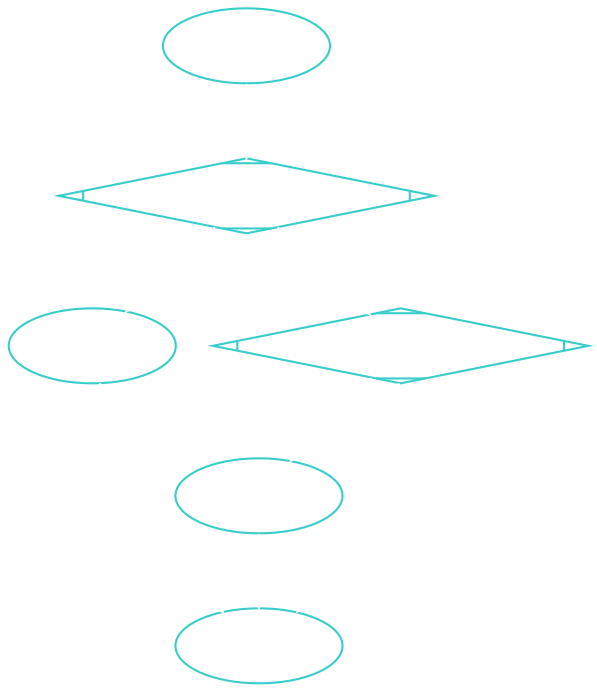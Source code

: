digraph G {
  #dot -Tpng -Gsize=9,15\! -Gdpi=100  if.gv -o if.png && kitty icat if.png
  graph [
    fontname = "Monserrat",
    fontcolor="white",
    #bgcolor="black",
    bgcolor="transparent"
    penwidth=1.5,
    #newrank=true, # Permite alinear HEAD
    rankdir="TB"
    color=white
  ];
  node [
    fontcolor="white",
    fontname = "helvetica"
    color="#37CDCB"
  ];
  edge [
    fontcolor="white",
    color="white"
    fontname = "helvetica"
  ];

  e1 [label="Expr 1"]
  c1 [label="Condición 1" shape=Mdiamond]
  e2 [label="Expr 2"]
  c2 [label="Condición 2" shape=Mdiamond]
  e3 [label="Expr 3"]
  e4 [label="Expr 4"]
  e1 -> c1;
  c1-> e2 [headlabel="True" labeldistance=3.0];
  e2 -> e4;
  c1 -> c2 [headlabel="False" labeldistance=3.0];
  c2 -> e3 [headlabel="True" labeldistance=3.0];
  e3 -> e4;
  c2 -> e4 [headlabel="False" labeldistance=3.0];

  { rank = same;  e2, c2; }
}

